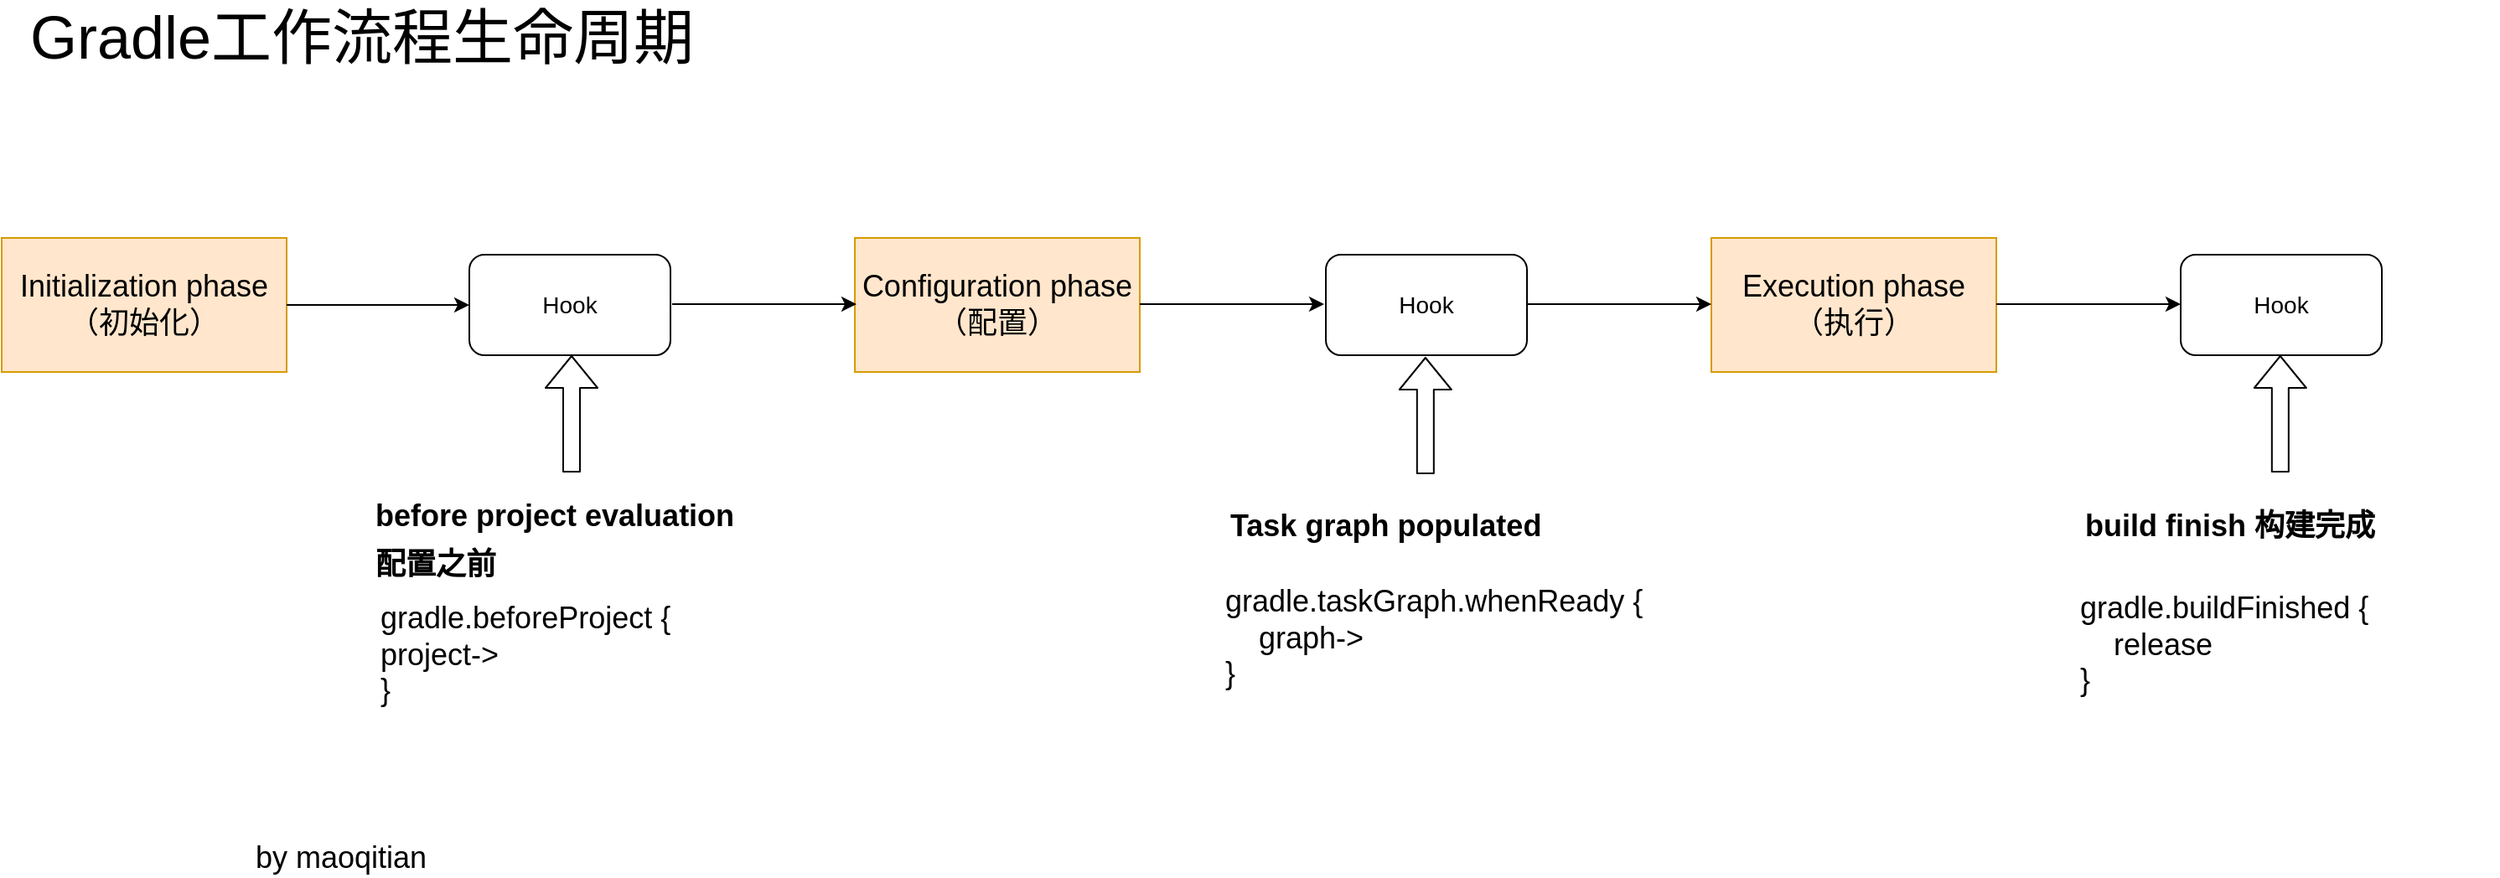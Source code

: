 <mxfile version="13.8.5" type="device"><diagram id="xQT6xgkblj_5BetvFver" name="Page-1"><mxGraphModel dx="1395" dy="811" grid="1" gridSize="10" guides="1" tooltips="1" connect="1" arrows="1" fold="1" page="1" pageScale="1" pageWidth="827" pageHeight="1169" background="#FFFFFF" math="0" shadow="0"><root><mxCell id="0"/><mxCell id="1" parent="0"/><mxCell id="18OAIa6BKuwyOC3TO3-x-1" value="&lt;font style=&quot;font-size: 18px&quot;&gt;Initialization phase（初始化）&lt;/font&gt;" style="rounded=0;whiteSpace=wrap;html=1;fillColor=#ffe6cc;strokeColor=#d79b00;" vertex="1" parent="1"><mxGeometry x="90" y="180" width="170" height="80" as="geometry"/></mxCell><mxCell id="18OAIa6BKuwyOC3TO3-x-4" value="&lt;font style=&quot;font-size: 18px&quot;&gt;Configuration phase（配置）&lt;/font&gt;" style="rounded=0;whiteSpace=wrap;html=1;fillColor=#ffe6cc;strokeColor=#d79b00;" vertex="1" parent="1"><mxGeometry x="599" y="180" width="170" height="80" as="geometry"/></mxCell><mxCell id="18OAIa6BKuwyOC3TO3-x-5" value="&lt;font style=&quot;font-size: 18px&quot;&gt;Execution phase（执行）&lt;/font&gt;" style="rounded=0;whiteSpace=wrap;html=1;fillColor=#ffe6cc;strokeColor=#d79b00;" vertex="1" parent="1"><mxGeometry x="1110" y="180" width="170" height="80" as="geometry"/></mxCell><mxCell id="18OAIa6BKuwyOC3TO3-x-9" value="&lt;font style=&quot;font-size: 14px&quot;&gt;Hook&lt;/font&gt;" style="rounded=1;whiteSpace=wrap;html=1;" vertex="1" parent="1"><mxGeometry x="369" y="190" width="120" height="60" as="geometry"/></mxCell><mxCell id="18OAIa6BKuwyOC3TO3-x-10" value="&lt;span style=&quot;font-size: 14px&quot;&gt;Hook&lt;/span&gt;" style="rounded=1;whiteSpace=wrap;html=1;" vertex="1" parent="1"><mxGeometry x="880" y="190" width="120" height="60" as="geometry"/></mxCell><mxCell id="18OAIa6BKuwyOC3TO3-x-11" value="&lt;span style=&quot;font-size: 14px&quot;&gt;Hook&lt;/span&gt;" style="rounded=1;whiteSpace=wrap;html=1;" vertex="1" parent="1"><mxGeometry x="1390" y="190" width="120" height="60" as="geometry"/></mxCell><mxCell id="18OAIa6BKuwyOC3TO3-x-12" value="" style="endArrow=classic;html=1;entryX=0;entryY=0.5;entryDx=0;entryDy=0;exitX=1;exitY=0.5;exitDx=0;exitDy=0;" edge="1" parent="1" source="18OAIa6BKuwyOC3TO3-x-1" target="18OAIa6BKuwyOC3TO3-x-9"><mxGeometry width="50" height="50" relative="1" as="geometry"><mxPoint x="260" y="270" as="sourcePoint"/><mxPoint x="310" y="220" as="targetPoint"/></mxGeometry></mxCell><mxCell id="18OAIa6BKuwyOC3TO3-x-13" value="" style="endArrow=classic;html=1;entryX=0;entryY=0.5;entryDx=0;entryDy=0;exitX=1;exitY=0.5;exitDx=0;exitDy=0;" edge="1" parent="1"><mxGeometry width="50" height="50" relative="1" as="geometry"><mxPoint x="490" y="219.5" as="sourcePoint"/><mxPoint x="600" y="219.5" as="targetPoint"/></mxGeometry></mxCell><mxCell id="18OAIa6BKuwyOC3TO3-x-14" value="" style="endArrow=classic;html=1;entryX=0;entryY=0.5;entryDx=0;entryDy=0;exitX=1;exitY=0.5;exitDx=0;exitDy=0;" edge="1" parent="1"><mxGeometry width="50" height="50" relative="1" as="geometry"><mxPoint x="769" y="219.5" as="sourcePoint"/><mxPoint x="879" y="219.5" as="targetPoint"/></mxGeometry></mxCell><mxCell id="18OAIa6BKuwyOC3TO3-x-15" value="" style="endArrow=classic;html=1;entryX=0;entryY=0.5;entryDx=0;entryDy=0;exitX=1;exitY=0.5;exitDx=0;exitDy=0;" edge="1" parent="1"><mxGeometry width="50" height="50" relative="1" as="geometry"><mxPoint x="1000" y="219.5" as="sourcePoint"/><mxPoint x="1110" y="219.5" as="targetPoint"/></mxGeometry></mxCell><mxCell id="18OAIa6BKuwyOC3TO3-x-16" value="" style="endArrow=classic;html=1;entryX=0;entryY=0.5;entryDx=0;entryDy=0;exitX=1;exitY=0.5;exitDx=0;exitDy=0;" edge="1" parent="1"><mxGeometry width="50" height="50" relative="1" as="geometry"><mxPoint x="1280" y="219.5" as="sourcePoint"/><mxPoint x="1390" y="219.5" as="targetPoint"/></mxGeometry></mxCell><mxCell id="18OAIa6BKuwyOC3TO3-x-18" value="&lt;h1&gt;&lt;font style=&quot;font-size: 18px&quot;&gt;build finish 构建完成&lt;/font&gt;&lt;/h1&gt;" style="text;html=1;strokeColor=none;fillColor=none;spacing=5;spacingTop=-20;whiteSpace=wrap;overflow=hidden;rounded=0;" vertex="1" parent="1"><mxGeometry x="1327.5" y="330" width="245" height="140" as="geometry"/></mxCell><mxCell id="18OAIa6BKuwyOC3TO3-x-19" value="" style="shape=flexArrow;endArrow=classic;html=1;" edge="1" parent="1"><mxGeometry width="50" height="50" relative="1" as="geometry"><mxPoint x="430" y="320" as="sourcePoint"/><mxPoint x="430" y="250" as="targetPoint"/></mxGeometry></mxCell><mxCell id="18OAIa6BKuwyOC3TO3-x-20" value="&lt;h1&gt;&lt;font style=&quot;font-size: 18px&quot;&gt;Task graph populated&lt;/font&gt;&lt;/h1&gt;" style="text;html=1;strokeColor=none;fillColor=none;spacing=5;spacingTop=-20;whiteSpace=wrap;overflow=hidden;rounded=0;" vertex="1" parent="1"><mxGeometry x="818" y="330" width="245" height="140" as="geometry"/></mxCell><mxCell id="18OAIa6BKuwyOC3TO3-x-21" value="" style="shape=flexArrow;endArrow=classic;html=1;" edge="1" parent="1"><mxGeometry width="50" height="50" relative="1" as="geometry"><mxPoint x="939.41" y="321" as="sourcePoint"/><mxPoint x="939.41" y="251" as="targetPoint"/></mxGeometry></mxCell><mxCell id="18OAIa6BKuwyOC3TO3-x-22" value="" style="shape=flexArrow;endArrow=classic;html=1;" edge="1" parent="1"><mxGeometry width="50" height="50" relative="1" as="geometry"><mxPoint x="1449.41" y="320" as="sourcePoint"/><mxPoint x="1449.41" y="250" as="targetPoint"/></mxGeometry></mxCell><mxCell id="18OAIa6BKuwyOC3TO3-x-23" value="&lt;h1&gt;&lt;font style=&quot;font-size: 18px&quot;&gt;before project evaluation 配置之前&lt;/font&gt;&lt;/h1&gt;&lt;p&gt;&lt;br&gt;&lt;/p&gt;" style="text;html=1;strokeColor=none;fillColor=none;spacing=5;spacingTop=-20;whiteSpace=wrap;overflow=hidden;rounded=0;" vertex="1" parent="1"><mxGeometry x="307.5" y="324" width="245" height="140" as="geometry"/></mxCell><mxCell id="18OAIa6BKuwyOC3TO3-x-25" value="&lt;font style=&quot;font-size: 18px&quot;&gt;gradle.beforeProject {    project-&amp;gt;&lt;br&gt;}&lt;/font&gt;" style="text;whiteSpace=wrap;html=1;" vertex="1" parent="1"><mxGeometry x="314" y="390" width="200" height="60" as="geometry"/></mxCell><mxCell id="18OAIa6BKuwyOC3TO3-x-26" value="&lt;div&gt;&lt;span style=&quot;font-size: 18px&quot;&gt;gradle.taskGraph.whenReady {&lt;/span&gt;&lt;/div&gt;&lt;div&gt;&lt;span style=&quot;font-size: 18px&quot;&gt;&amp;nbsp; &amp;nbsp; graph-&amp;gt;&lt;/span&gt;&lt;/div&gt;&lt;div&gt;&lt;span style=&quot;font-size: 18px&quot;&gt;}&lt;/span&gt;&lt;/div&gt;" style="text;whiteSpace=wrap;html=1;" vertex="1" parent="1"><mxGeometry x="818" y="380" width="252" height="80" as="geometry"/></mxCell><mxCell id="18OAIa6BKuwyOC3TO3-x-27" value="&lt;div&gt;&lt;span style=&quot;font-size: 18px&quot;&gt;gradle.buildFinished {&lt;/span&gt;&lt;/div&gt;&lt;div&gt;&lt;span style=&quot;font-size: 18px&quot;&gt;&amp;nbsp; &amp;nbsp; release&lt;/span&gt;&lt;/div&gt;&lt;div&gt;&lt;span style=&quot;font-size: 18px&quot;&gt;}&lt;/span&gt;&lt;/div&gt;" style="text;whiteSpace=wrap;html=1;" vertex="1" parent="1"><mxGeometry x="1327.5" y="384" width="252" height="80" as="geometry"/></mxCell><mxCell id="18OAIa6BKuwyOC3TO3-x-28" value="&lt;font style=&quot;font-size: 36px&quot;&gt;Gradle工作流程生命周期&lt;/font&gt;" style="text;html=1;strokeColor=none;fillColor=none;align=center;verticalAlign=middle;whiteSpace=wrap;rounded=0;" vertex="1" parent="1"><mxGeometry x="90" y="50" width="430" height="20" as="geometry"/></mxCell><mxCell id="18OAIa6BKuwyOC3TO3-x-29" value="&lt;font style=&quot;font-size: 18px&quot;&gt;&amp;nbsp;by maoqitian&lt;/font&gt;" style="text;html=1;strokeColor=none;fillColor=none;align=center;verticalAlign=middle;whiteSpace=wrap;rounded=0;" vertex="1" parent="1"><mxGeometry x="230" y="540" width="120" height="20" as="geometry"/></mxCell></root></mxGraphModel></diagram></mxfile>